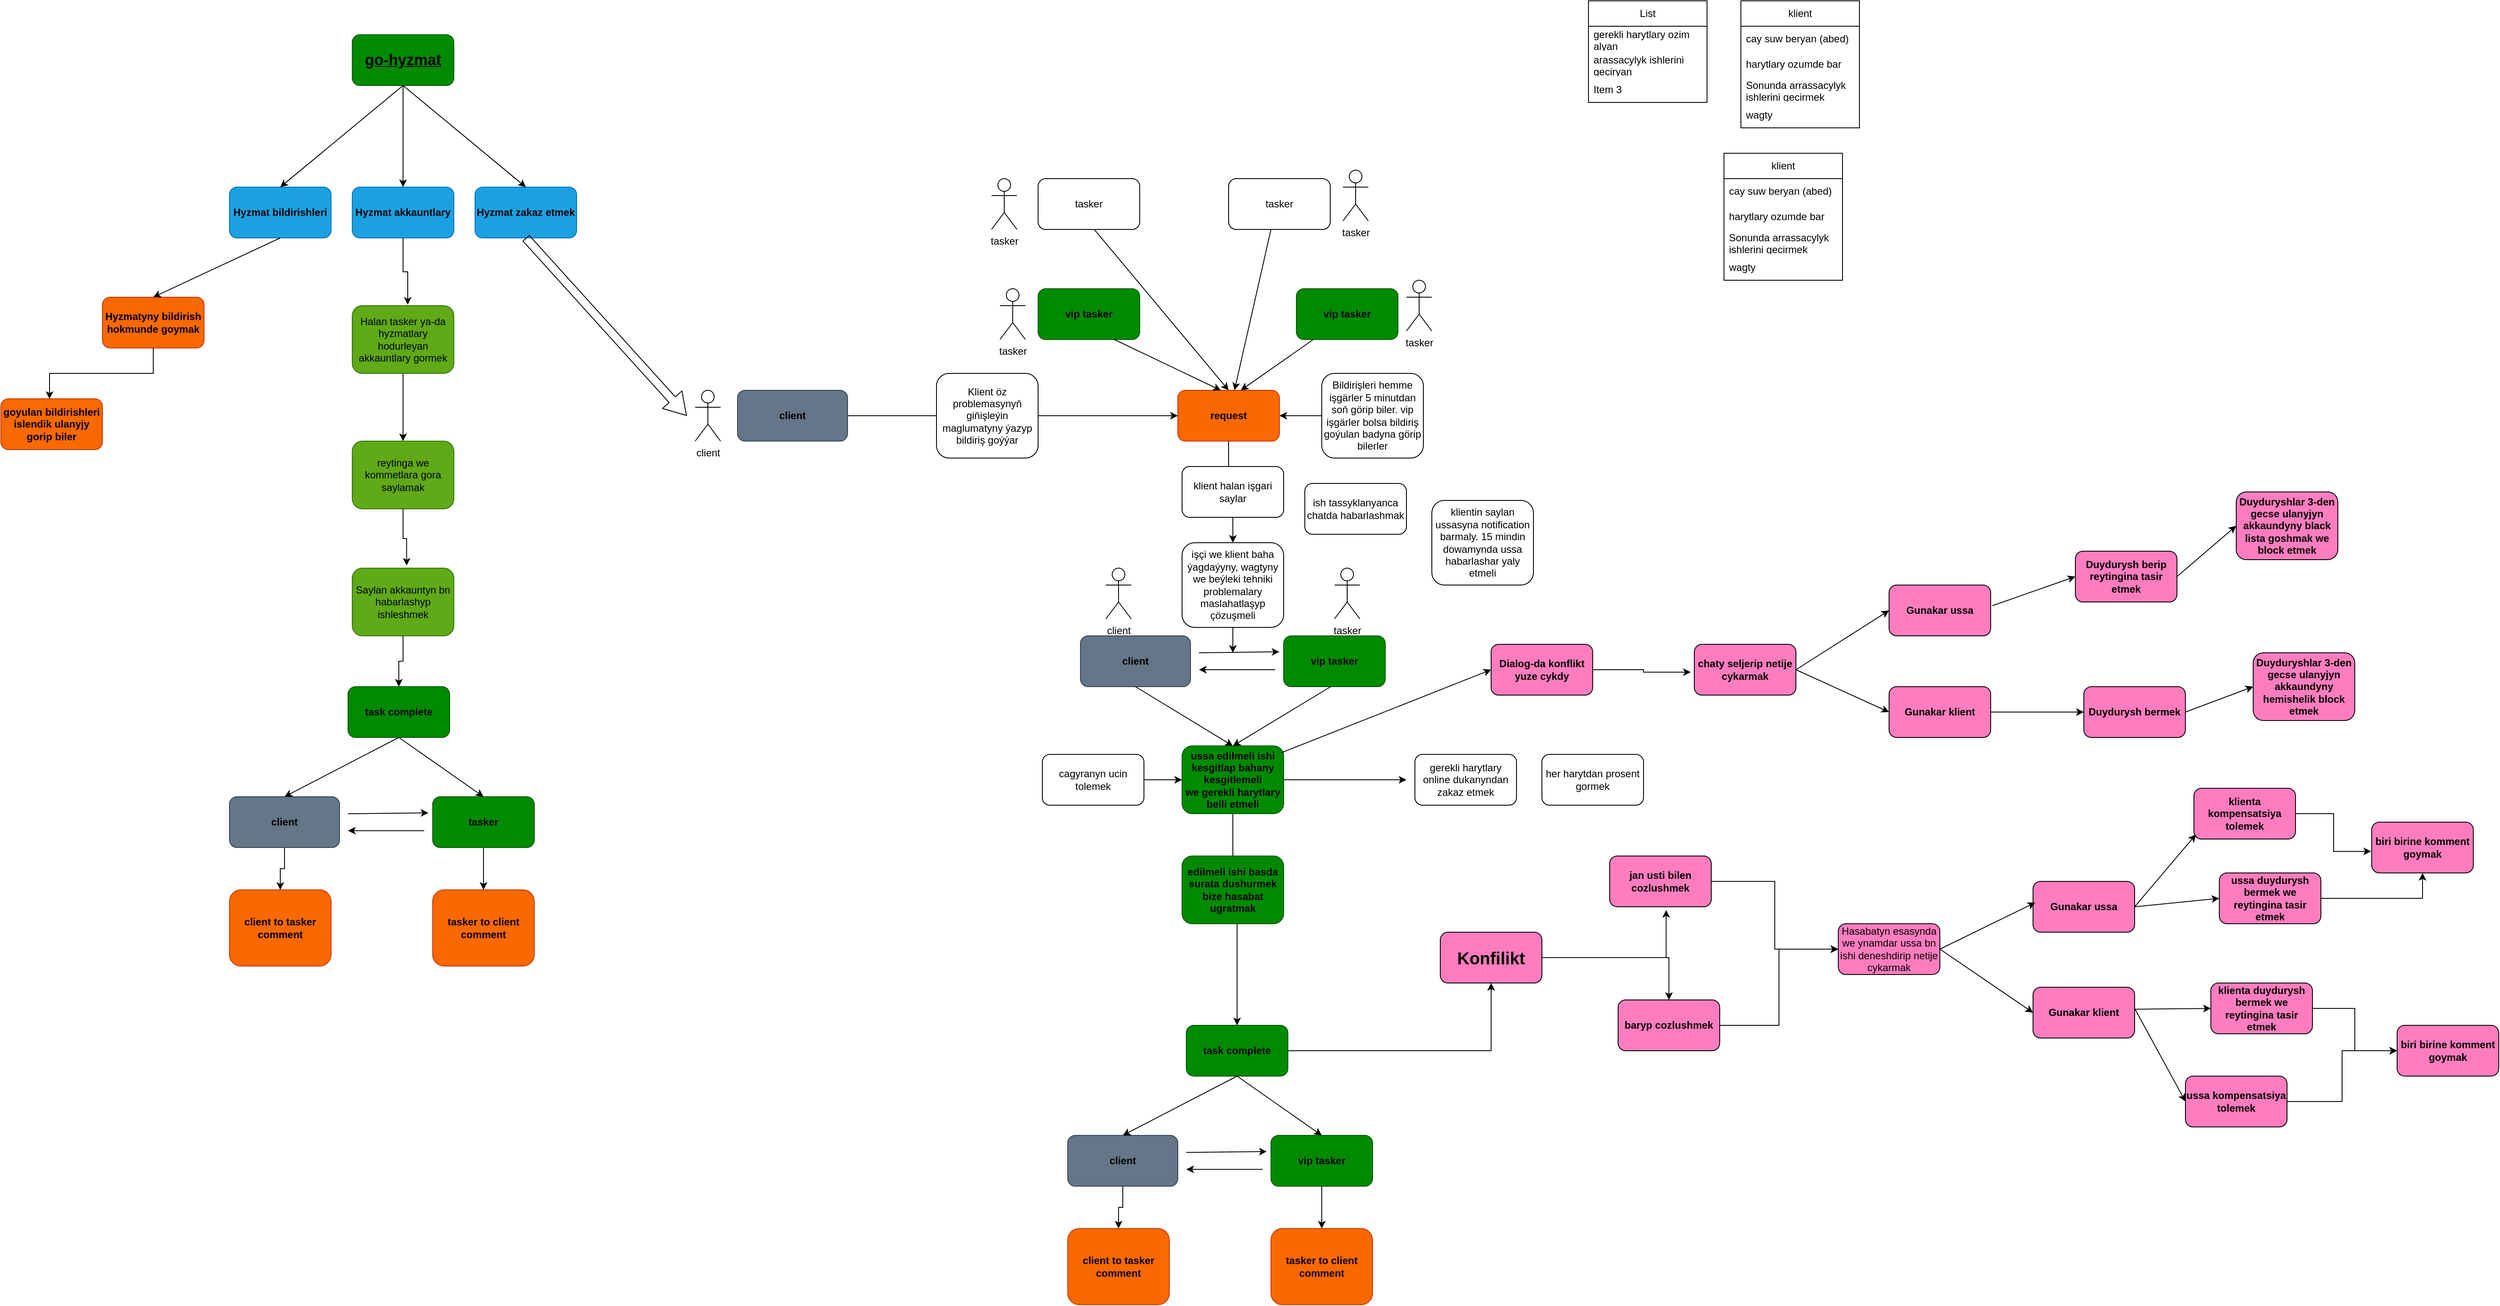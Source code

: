 <mxfile version="22.1.3" type="github">
  <diagram name="Page-1" id="2YBvvXClWsGukQMizWep">
    <mxGraphModel dx="4568" dy="2616" grid="1" gridSize="10" guides="1" tooltips="1" connect="1" arrows="1" fold="1" page="1" pageScale="1" pageWidth="850" pageHeight="1100" math="0" shadow="0">
      <root>
        <mxCell id="0" />
        <mxCell id="1" parent="0" />
        <mxCell id="JjVucMFV8raFjN2I7-2m-4" style="edgeStyle=orthogonalEdgeStyle;rounded=0;orthogonalLoop=1;jettySize=auto;html=1;entryX=0;entryY=0.5;entryDx=0;entryDy=0;" parent="1" source="JjVucMFV8raFjN2I7-2m-3" target="JjVucMFV8raFjN2I7-2m-5" edge="1">
          <mxGeometry relative="1" as="geometry">
            <mxPoint x="460" y="210" as="targetPoint" />
          </mxGeometry>
        </mxCell>
        <mxCell id="JjVucMFV8raFjN2I7-2m-3" value="&lt;font color=&quot;#000000&quot;&gt;&lt;b&gt;client&lt;/b&gt;&lt;/font&gt;" style="rounded=1;whiteSpace=wrap;html=1;fillColor=#647687;strokeColor=#314354;fontColor=#ffffff;" parent="1" vertex="1">
          <mxGeometry x="-50" y="180" width="130" height="60" as="geometry" />
        </mxCell>
        <mxCell id="JjVucMFV8raFjN2I7-2m-5" value="&lt;b&gt;request&lt;/b&gt;" style="rounded=1;whiteSpace=wrap;html=1;fillColor=#fa6800;fontColor=#000000;strokeColor=#C73500;" parent="1" vertex="1">
          <mxGeometry x="470" y="180" width="120" height="60" as="geometry" />
        </mxCell>
        <mxCell id="JjVucMFV8raFjN2I7-2m-6" value="&lt;b&gt;&lt;font color=&quot;#000000&quot;&gt;vip tasker&lt;/font&gt;&lt;/b&gt;" style="rounded=1;whiteSpace=wrap;html=1;fillColor=#008a00;fontColor=#ffffff;strokeColor=#005700;" parent="1" vertex="1">
          <mxGeometry x="305" y="60" width="120" height="60" as="geometry" />
        </mxCell>
        <mxCell id="JjVucMFV8raFjN2I7-2m-8" value="" style="endArrow=classic;html=1;rounded=0;exitX=0.75;exitY=1;exitDx=0;exitDy=0;entryX=0.423;entryY=0;entryDx=0;entryDy=0;entryPerimeter=0;" parent="1" source="JjVucMFV8raFjN2I7-2m-6" target="JjVucMFV8raFjN2I7-2m-5" edge="1">
          <mxGeometry width="50" height="50" relative="1" as="geometry">
            <mxPoint x="500" y="200" as="sourcePoint" />
            <mxPoint x="550" y="150" as="targetPoint" />
          </mxGeometry>
        </mxCell>
        <mxCell id="JjVucMFV8raFjN2I7-2m-9" value="tasker" style="rounded=1;whiteSpace=wrap;html=1;" parent="1" vertex="1">
          <mxGeometry x="305" y="-70" width="120" height="60" as="geometry" />
        </mxCell>
        <mxCell id="JjVucMFV8raFjN2I7-2m-10" value="&lt;font color=&quot;#000000&quot;&gt;&lt;b&gt;vip tasker&lt;/b&gt;&lt;/font&gt;" style="rounded=1;whiteSpace=wrap;html=1;fillColor=#008a00;fontColor=#ffffff;strokeColor=#005700;" parent="1" vertex="1">
          <mxGeometry x="610" y="60" width="120" height="60" as="geometry" />
        </mxCell>
        <mxCell id="JjVucMFV8raFjN2I7-2m-12" value="" style="endArrow=classic;html=1;rounded=0;exitX=0.75;exitY=1;exitDx=0;exitDy=0;entryX=0.62;entryY=0;entryDx=0;entryDy=0;entryPerimeter=0;" parent="1" target="JjVucMFV8raFjN2I7-2m-5" edge="1">
          <mxGeometry width="50" height="50" relative="1" as="geometry">
            <mxPoint x="630" y="120" as="sourcePoint" />
            <mxPoint x="757" y="177" as="targetPoint" />
          </mxGeometry>
        </mxCell>
        <mxCell id="JjVucMFV8raFjN2I7-2m-13" value="" style="endArrow=classic;html=1;rounded=0;exitX=0.556;exitY=1.008;exitDx=0;exitDy=0;entryX=0.5;entryY=0;entryDx=0;entryDy=0;exitPerimeter=0;" parent="1" source="JjVucMFV8raFjN2I7-2m-9" target="JjVucMFV8raFjN2I7-2m-5" edge="1">
          <mxGeometry width="50" height="50" relative="1" as="geometry">
            <mxPoint x="343" y="3" as="sourcePoint" />
            <mxPoint x="470" y="60" as="targetPoint" />
          </mxGeometry>
        </mxCell>
        <mxCell id="JjVucMFV8raFjN2I7-2m-14" value="tasker" style="rounded=1;whiteSpace=wrap;html=1;" parent="1" vertex="1">
          <mxGeometry x="530" y="-70" width="120" height="60" as="geometry" />
        </mxCell>
        <mxCell id="JjVucMFV8raFjN2I7-2m-15" value="" style="endArrow=classic;html=1;rounded=0;entryX=0.558;entryY=-0.002;entryDx=0;entryDy=0;entryPerimeter=0;" parent="1" target="JjVucMFV8raFjN2I7-2m-5" edge="1">
          <mxGeometry width="50" height="50" relative="1" as="geometry">
            <mxPoint x="580" y="-10" as="sourcePoint" />
            <mxPoint x="609" y="170" as="targetPoint" />
          </mxGeometry>
        </mxCell>
        <mxCell id="JjVucMFV8raFjN2I7-2m-16" value="&lt;font color=&quot;#000000&quot;&gt;&lt;b&gt;vip tasker&lt;/b&gt;&lt;/font&gt;" style="rounded=1;whiteSpace=wrap;html=1;fillColor=#008a00;fontColor=#ffffff;strokeColor=#005700;" parent="1" vertex="1">
          <mxGeometry x="595" y="470" width="120" height="60" as="geometry" />
        </mxCell>
        <mxCell id="JjVucMFV8raFjN2I7-2m-17" value="&lt;font color=&quot;#000000&quot;&gt;&lt;b&gt;client&lt;/b&gt;&lt;/font&gt;" style="rounded=1;whiteSpace=wrap;html=1;fillColor=#647687;strokeColor=#314354;fontColor=#ffffff;" parent="1" vertex="1">
          <mxGeometry x="355" y="470" width="130" height="60" as="geometry" />
        </mxCell>
        <mxCell id="JjVucMFV8raFjN2I7-2m-21" value="" style="endArrow=classic;html=1;rounded=0;entryX=-0.042;entryY=0.314;entryDx=0;entryDy=0;entryPerimeter=0;" parent="1" target="JjVucMFV8raFjN2I7-2m-16" edge="1">
          <mxGeometry width="50" height="50" relative="1" as="geometry">
            <mxPoint x="495" y="490" as="sourcePoint" />
            <mxPoint x="545" y="440" as="targetPoint" />
          </mxGeometry>
        </mxCell>
        <mxCell id="JjVucMFV8raFjN2I7-2m-23" value="" style="endArrow=classic;html=1;rounded=0;" parent="1" edge="1">
          <mxGeometry width="50" height="50" relative="1" as="geometry">
            <mxPoint x="585" y="510" as="sourcePoint" />
            <mxPoint x="495" y="510" as="targetPoint" />
          </mxGeometry>
        </mxCell>
        <mxCell id="JjVucMFV8raFjN2I7-2m-118" style="edgeStyle=orthogonalEdgeStyle;rounded=0;orthogonalLoop=1;jettySize=auto;html=1;entryX=0.5;entryY=1;entryDx=0;entryDy=0;" parent="1" source="JjVucMFV8raFjN2I7-2m-26" target="JjVucMFV8raFjN2I7-2m-114" edge="1">
          <mxGeometry relative="1" as="geometry" />
        </mxCell>
        <mxCell id="JjVucMFV8raFjN2I7-2m-26" value="&lt;b&gt;&lt;font color=&quot;#000000&quot;&gt;task complete&lt;/font&gt;&lt;/b&gt;" style="rounded=1;whiteSpace=wrap;html=1;fillColor=#008a00;fontColor=#ffffff;strokeColor=#005700;" parent="1" vertex="1">
          <mxGeometry x="480" y="930" width="120" height="60" as="geometry" />
        </mxCell>
        <mxCell id="JjVucMFV8raFjN2I7-2m-28" value="" style="endArrow=classic;html=1;rounded=0;exitX=0.5;exitY=1;exitDx=0;exitDy=0;entryX=0.5;entryY=0;entryDx=0;entryDy=0;" parent="1" source="JjVucMFV8raFjN2I7-2m-17" target="JjVucMFV8raFjN2I7-2m-53" edge="1">
          <mxGeometry width="50" height="50" relative="1" as="geometry">
            <mxPoint x="445" y="600" as="sourcePoint" />
            <mxPoint x="495" y="550" as="targetPoint" />
          </mxGeometry>
        </mxCell>
        <mxCell id="JjVucMFV8raFjN2I7-2m-29" value="" style="endArrow=classic;html=1;rounded=0;exitX=0.535;exitY=1.055;exitDx=0;exitDy=0;exitPerimeter=0;entryX=0.5;entryY=0;entryDx=0;entryDy=0;" parent="1" target="JjVucMFV8raFjN2I7-2m-53" edge="1">
          <mxGeometry width="50" height="50" relative="1" as="geometry">
            <mxPoint x="650.5" y="530" as="sourcePoint" />
            <mxPoint x="545" y="600" as="targetPoint" />
          </mxGeometry>
        </mxCell>
        <mxCell id="JjVucMFV8raFjN2I7-2m-37" style="edgeStyle=orthogonalEdgeStyle;rounded=0;orthogonalLoop=1;jettySize=auto;html=1;" parent="1" source="JjVucMFV8raFjN2I7-2m-31" target="JjVucMFV8raFjN2I7-2m-36" edge="1">
          <mxGeometry relative="1" as="geometry" />
        </mxCell>
        <mxCell id="JjVucMFV8raFjN2I7-2m-31" value="&lt;font color=&quot;#000000&quot;&gt;&lt;b&gt;vip tasker&lt;/b&gt;&lt;/font&gt;" style="rounded=1;whiteSpace=wrap;html=1;fillColor=#008a00;fontColor=#ffffff;strokeColor=#005700;" parent="1" vertex="1">
          <mxGeometry x="580" y="1060" width="120" height="60" as="geometry" />
        </mxCell>
        <mxCell id="JjVucMFV8raFjN2I7-2m-42" style="edgeStyle=orthogonalEdgeStyle;rounded=0;orthogonalLoop=1;jettySize=auto;html=1;entryX=0.5;entryY=0;entryDx=0;entryDy=0;" parent="1" source="JjVucMFV8raFjN2I7-2m-32" target="JjVucMFV8raFjN2I7-2m-35" edge="1">
          <mxGeometry relative="1" as="geometry" />
        </mxCell>
        <mxCell id="JjVucMFV8raFjN2I7-2m-32" value="&lt;font color=&quot;#000000&quot;&gt;&lt;b&gt;client&lt;/b&gt;&lt;/font&gt;" style="rounded=1;whiteSpace=wrap;html=1;fillColor=#647687;strokeColor=#314354;fontColor=#ffffff;" parent="1" vertex="1">
          <mxGeometry x="340" y="1060" width="130" height="60" as="geometry" />
        </mxCell>
        <mxCell id="JjVucMFV8raFjN2I7-2m-33" value="" style="endArrow=classic;html=1;rounded=0;entryX=-0.042;entryY=0.314;entryDx=0;entryDy=0;entryPerimeter=0;" parent="1" edge="1">
          <mxGeometry width="50" height="50" relative="1" as="geometry">
            <mxPoint x="480" y="1080.08" as="sourcePoint" />
            <mxPoint x="575" y="1079.08" as="targetPoint" />
          </mxGeometry>
        </mxCell>
        <mxCell id="JjVucMFV8raFjN2I7-2m-34" value="" style="endArrow=classic;html=1;rounded=0;" parent="1" edge="1">
          <mxGeometry width="50" height="50" relative="1" as="geometry">
            <mxPoint x="570" y="1100.08" as="sourcePoint" />
            <mxPoint x="480" y="1100.08" as="targetPoint" />
          </mxGeometry>
        </mxCell>
        <mxCell id="JjVucMFV8raFjN2I7-2m-35" value="&lt;b&gt;client to tasker comment&lt;/b&gt;" style="rounded=1;whiteSpace=wrap;html=1;fillColor=#fa6800;fontColor=#000000;strokeColor=#C73500;" parent="1" vertex="1">
          <mxGeometry x="340" y="1170" width="120" height="90" as="geometry" />
        </mxCell>
        <mxCell id="JjVucMFV8raFjN2I7-2m-36" value="&lt;b&gt;tasker to client comment&lt;/b&gt;" style="rounded=1;whiteSpace=wrap;html=1;fillColor=#fa6800;fontColor=#000000;strokeColor=#C73500;" parent="1" vertex="1">
          <mxGeometry x="580" y="1170" width="120" height="90" as="geometry" />
        </mxCell>
        <mxCell id="JjVucMFV8raFjN2I7-2m-43" value="" style="endArrow=classic;html=1;rounded=0;exitX=0.5;exitY=1;exitDx=0;exitDy=0;entryX=0.5;entryY=0;entryDx=0;entryDy=0;" parent="1" source="JjVucMFV8raFjN2I7-2m-26" target="JjVucMFV8raFjN2I7-2m-31" edge="1">
          <mxGeometry width="50" height="50" relative="1" as="geometry">
            <mxPoint x="590" y="970" as="sourcePoint" />
            <mxPoint x="640" y="920" as="targetPoint" />
          </mxGeometry>
        </mxCell>
        <mxCell id="JjVucMFV8raFjN2I7-2m-44" value="" style="endArrow=classic;html=1;rounded=0;exitX=0.5;exitY=1;exitDx=0;exitDy=0;entryX=0.5;entryY=0;entryDx=0;entryDy=0;" parent="1" target="JjVucMFV8raFjN2I7-2m-32" edge="1">
          <mxGeometry width="50" height="50" relative="1" as="geometry">
            <mxPoint x="540" y="990" as="sourcePoint" />
            <mxPoint x="640" y="1060" as="targetPoint" />
          </mxGeometry>
        </mxCell>
        <mxCell id="JjVucMFV8raFjN2I7-2m-46" value="Klient öz problemasynyň giňişleýin maglumatyny ýazyp bildiriş goýýar" style="rounded=1;whiteSpace=wrap;html=1;" parent="1" vertex="1">
          <mxGeometry x="185" y="160" width="120" height="100" as="geometry" />
        </mxCell>
        <mxCell id="JjVucMFV8raFjN2I7-2m-48" style="edgeStyle=orthogonalEdgeStyle;rounded=0;orthogonalLoop=1;jettySize=auto;html=1;" parent="1" source="JjVucMFV8raFjN2I7-2m-47" target="JjVucMFV8raFjN2I7-2m-5" edge="1">
          <mxGeometry relative="1" as="geometry" />
        </mxCell>
        <mxCell id="JjVucMFV8raFjN2I7-2m-47" value="Bildirişleri hemme işgärler 5 minutdan soň görip biler. vip işgärler bolsa bildiriş goýulan badyna görip bilerler" style="rounded=1;whiteSpace=wrap;html=1;" parent="1" vertex="1">
          <mxGeometry x="640" y="160" width="120" height="100" as="geometry" />
        </mxCell>
        <mxCell id="JjVucMFV8raFjN2I7-2m-50" value="" style="edgeStyle=orthogonalEdgeStyle;rounded=0;orthogonalLoop=1;jettySize=auto;html=1;" parent="1" source="JjVucMFV8raFjN2I7-2m-5" target="JjVucMFV8raFjN2I7-2m-49" edge="1">
          <mxGeometry relative="1" as="geometry">
            <mxPoint x="530" y="380" as="targetPoint" />
            <mxPoint x="530" y="240" as="sourcePoint" />
          </mxGeometry>
        </mxCell>
        <mxCell id="JjVucMFV8raFjN2I7-2m-51" style="edgeStyle=orthogonalEdgeStyle;rounded=0;orthogonalLoop=1;jettySize=auto;html=1;" parent="1" source="JjVucMFV8raFjN2I7-2m-49" edge="1">
          <mxGeometry relative="1" as="geometry">
            <mxPoint x="535" y="490" as="targetPoint" />
          </mxGeometry>
        </mxCell>
        <mxCell id="JjVucMFV8raFjN2I7-2m-49" value="işçi we klient baha ýagdaýyny, wagtyny we beýleki tehniki problemalary maslahatlaşyp çözuşmeli" style="rounded=1;whiteSpace=wrap;html=1;" parent="1" vertex="1">
          <mxGeometry x="475" y="360" width="120" height="100" as="geometry" />
        </mxCell>
        <mxCell id="JjVucMFV8raFjN2I7-2m-52" value="klient halan işgari saylar" style="rounded=1;whiteSpace=wrap;html=1;" parent="1" vertex="1">
          <mxGeometry x="475" y="270" width="120" height="60" as="geometry" />
        </mxCell>
        <mxCell id="JjVucMFV8raFjN2I7-2m-54" style="edgeStyle=orthogonalEdgeStyle;rounded=0;orthogonalLoop=1;jettySize=auto;html=1;" parent="1" source="JjVucMFV8raFjN2I7-2m-53" edge="1">
          <mxGeometry relative="1" as="geometry">
            <mxPoint x="740" y="640" as="targetPoint" />
          </mxGeometry>
        </mxCell>
        <mxCell id="JjVucMFV8raFjN2I7-2m-60" style="edgeStyle=orthogonalEdgeStyle;rounded=0;orthogonalLoop=1;jettySize=auto;html=1;entryX=0.5;entryY=0;entryDx=0;entryDy=0;" parent="1" source="JjVucMFV8raFjN2I7-2m-53" target="JjVucMFV8raFjN2I7-2m-26" edge="1">
          <mxGeometry relative="1" as="geometry" />
        </mxCell>
        <mxCell id="JjVucMFV8raFjN2I7-2m-53" value="&lt;b&gt;&lt;font color=&quot;#000000&quot;&gt;ussa edilmeli ishi kesgitlap bahany kesgitlemeli&lt;br&gt;we gerekli harytlary belli etmeli&lt;br&gt;&lt;/font&gt;&lt;/b&gt;" style="rounded=1;whiteSpace=wrap;html=1;fillColor=#008a00;fontColor=#ffffff;strokeColor=#005700;" parent="1" vertex="1">
          <mxGeometry x="475" y="600" width="120" height="80" as="geometry" />
        </mxCell>
        <mxCell id="JjVucMFV8raFjN2I7-2m-55" value="gerekli harytlary online dukanyndan zakaz etmek" style="rounded=1;whiteSpace=wrap;html=1;" parent="1" vertex="1">
          <mxGeometry x="750" y="610" width="120" height="60" as="geometry" />
        </mxCell>
        <mxCell id="JjVucMFV8raFjN2I7-2m-56" value="her harytdan prosent gormek" style="rounded=1;whiteSpace=wrap;html=1;" parent="1" vertex="1">
          <mxGeometry x="900" y="610" width="120" height="60" as="geometry" />
        </mxCell>
        <mxCell id="JjVucMFV8raFjN2I7-2m-58" style="edgeStyle=orthogonalEdgeStyle;rounded=0;orthogonalLoop=1;jettySize=auto;html=1;exitX=0.5;exitY=1;exitDx=0;exitDy=0;" parent="1" source="JjVucMFV8raFjN2I7-2m-57" edge="1">
          <mxGeometry relative="1" as="geometry">
            <mxPoint x="830.286" y="410" as="targetPoint" />
          </mxGeometry>
        </mxCell>
        <mxCell id="JjVucMFV8raFjN2I7-2m-57" value="klientin saylan ussasyna notification barmaly. 15 mindin dowamynda ussa habarlashar yaly etmeli" style="rounded=1;whiteSpace=wrap;html=1;" parent="1" vertex="1">
          <mxGeometry x="770" y="310" width="120" height="100" as="geometry" />
        </mxCell>
        <mxCell id="JjVucMFV8raFjN2I7-2m-59" value="ish tassyklanyanca chatda habarlashmak" style="rounded=1;whiteSpace=wrap;html=1;" parent="1" vertex="1">
          <mxGeometry x="620" y="290" width="120" height="60" as="geometry" />
        </mxCell>
        <mxCell id="JjVucMFV8raFjN2I7-2m-62" value="tasker" style="shape=umlActor;verticalLabelPosition=bottom;verticalAlign=top;html=1;outlineConnect=0;" parent="1" vertex="1">
          <mxGeometry x="250" y="-70" width="30" height="60" as="geometry" />
        </mxCell>
        <mxCell id="JjVucMFV8raFjN2I7-2m-65" value="tasker" style="shape=umlActor;verticalLabelPosition=bottom;verticalAlign=top;html=1;outlineConnect=0;" parent="1" vertex="1">
          <mxGeometry x="665" y="-80" width="30" height="60" as="geometry" />
        </mxCell>
        <mxCell id="JjVucMFV8raFjN2I7-2m-66" value="tasker" style="shape=umlActor;verticalLabelPosition=bottom;verticalAlign=top;html=1;outlineConnect=0;" parent="1" vertex="1">
          <mxGeometry x="740" y="50" width="30" height="60" as="geometry" />
        </mxCell>
        <mxCell id="JjVucMFV8raFjN2I7-2m-67" value="tasker" style="shape=umlActor;verticalLabelPosition=bottom;verticalAlign=top;html=1;outlineConnect=0;" parent="1" vertex="1">
          <mxGeometry x="260" y="60" width="30" height="60" as="geometry" />
        </mxCell>
        <mxCell id="JjVucMFV8raFjN2I7-2m-68" value="client" style="shape=umlActor;verticalLabelPosition=bottom;verticalAlign=top;html=1;outlineConnect=0;" parent="1" vertex="1">
          <mxGeometry x="-100" y="180" width="30" height="60" as="geometry" />
        </mxCell>
        <mxCell id="JjVucMFV8raFjN2I7-2m-69" value="client" style="shape=umlActor;verticalLabelPosition=bottom;verticalAlign=top;html=1;outlineConnect=0;" parent="1" vertex="1">
          <mxGeometry x="385" y="390" width="30" height="60" as="geometry" />
        </mxCell>
        <mxCell id="JjVucMFV8raFjN2I7-2m-70" value="tasker" style="shape=umlActor;verticalLabelPosition=bottom;verticalAlign=top;html=1;outlineConnect=0;" parent="1" vertex="1">
          <mxGeometry x="655" y="390" width="30" height="60" as="geometry" />
        </mxCell>
        <mxCell id="JjVucMFV8raFjN2I7-2m-73" value="List" style="swimlane;fontStyle=0;childLayout=stackLayout;horizontal=1;startSize=30;horizontalStack=0;resizeParent=1;resizeParentMax=0;resizeLast=0;collapsible=1;marginBottom=0;whiteSpace=wrap;html=1;" parent="1" vertex="1">
          <mxGeometry x="955" y="-280" width="140" height="120" as="geometry">
            <mxRectangle x="-40" y="340" width="60" height="30" as="alternateBounds" />
          </mxGeometry>
        </mxCell>
        <mxCell id="JjVucMFV8raFjN2I7-2m-74" value="gerekli harytlary ozim alyan" style="text;strokeColor=none;fillColor=none;align=left;verticalAlign=middle;spacingLeft=4;spacingRight=4;overflow=hidden;points=[[0,0.5],[1,0.5]];portConstraint=eastwest;rotatable=0;whiteSpace=wrap;html=1;" parent="JjVucMFV8raFjN2I7-2m-73" vertex="1">
          <mxGeometry y="30" width="140" height="30" as="geometry" />
        </mxCell>
        <mxCell id="JjVucMFV8raFjN2I7-2m-75" value="arassacylyk ishlerini geciryan" style="text;strokeColor=none;fillColor=none;align=left;verticalAlign=middle;spacingLeft=4;spacingRight=4;overflow=hidden;points=[[0,0.5],[1,0.5]];portConstraint=eastwest;rotatable=0;whiteSpace=wrap;html=1;" parent="JjVucMFV8raFjN2I7-2m-73" vertex="1">
          <mxGeometry y="60" width="140" height="30" as="geometry" />
        </mxCell>
        <mxCell id="JjVucMFV8raFjN2I7-2m-76" value="Item 3" style="text;strokeColor=none;fillColor=none;align=left;verticalAlign=middle;spacingLeft=4;spacingRight=4;overflow=hidden;points=[[0,0.5],[1,0.5]];portConstraint=eastwest;rotatable=0;whiteSpace=wrap;html=1;" parent="JjVucMFV8raFjN2I7-2m-73" vertex="1">
          <mxGeometry y="90" width="140" height="30" as="geometry" />
        </mxCell>
        <mxCell id="JjVucMFV8raFjN2I7-2m-82" value="&lt;b&gt;&lt;font color=&quot;#000000&quot;&gt;Hyzmat bildirishleri&lt;/font&gt;&lt;/b&gt;" style="rounded=1;whiteSpace=wrap;html=1;fillColor=#1ba1e2;strokeColor=#006EAF;fontColor=#ffffff;" parent="1" vertex="1">
          <mxGeometry x="-650" y="-60" width="120" height="60" as="geometry" />
        </mxCell>
        <mxCell id="JjVucMFV8raFjN2I7-2m-83" value="&lt;b&gt;&lt;font color=&quot;#000000&quot;&gt;Hyzmat akkauntlary&lt;/font&gt;&lt;/b&gt;" style="rounded=1;whiteSpace=wrap;html=1;fillColor=#1ba1e2;strokeColor=#006EAF;fontColor=#ffffff;" parent="1" vertex="1">
          <mxGeometry x="-505" y="-60" width="120" height="60" as="geometry" />
        </mxCell>
        <mxCell id="JjVucMFV8raFjN2I7-2m-84" value="&lt;b&gt;&lt;font color=&quot;#000000&quot;&gt;Hyzmat zakaz etmek&lt;/font&gt;&lt;/b&gt;" style="rounded=1;whiteSpace=wrap;html=1;fillColor=#1ba1e2;strokeColor=#006EAF;fontColor=#ffffff;" parent="1" vertex="1">
          <mxGeometry x="-360" y="-60" width="120" height="60" as="geometry" />
        </mxCell>
        <mxCell id="JjVucMFV8raFjN2I7-2m-85" value="&lt;font size=&quot;1&quot; color=&quot;#000000&quot;&gt;&lt;b style=&quot;font-size: 18px;&quot;&gt;&lt;u&gt;go-hyzmat&lt;/u&gt;&lt;/b&gt;&lt;/font&gt;" style="rounded=1;whiteSpace=wrap;html=1;fillColor=#008a00;strokeColor=#005700;fontColor=#ffffff;" parent="1" vertex="1">
          <mxGeometry x="-505" y="-240" width="120" height="60" as="geometry" />
        </mxCell>
        <mxCell id="JjVucMFV8raFjN2I7-2m-86" value="" style="edgeStyle=none;orthogonalLoop=1;jettySize=auto;html=1;rounded=0;exitX=0.5;exitY=1;exitDx=0;exitDy=0;entryX=0.5;entryY=0;entryDx=0;entryDy=0;" parent="1" source="JjVucMFV8raFjN2I7-2m-85" target="JjVucMFV8raFjN2I7-2m-82" edge="1">
          <mxGeometry width="100" relative="1" as="geometry">
            <mxPoint x="-590" y="-160" as="sourcePoint" />
            <mxPoint x="-490" y="-160" as="targetPoint" />
            <Array as="points" />
          </mxGeometry>
        </mxCell>
        <mxCell id="JjVucMFV8raFjN2I7-2m-87" value="" style="edgeStyle=none;orthogonalLoop=1;jettySize=auto;html=1;rounded=0;exitX=0.5;exitY=1;exitDx=0;exitDy=0;entryX=0.5;entryY=0;entryDx=0;entryDy=0;" parent="1" source="JjVucMFV8raFjN2I7-2m-85" target="JjVucMFV8raFjN2I7-2m-83" edge="1">
          <mxGeometry width="100" relative="1" as="geometry">
            <mxPoint x="-435" y="-170" as="sourcePoint" />
            <mxPoint x="-580" y="-50" as="targetPoint" />
            <Array as="points" />
          </mxGeometry>
        </mxCell>
        <mxCell id="JjVucMFV8raFjN2I7-2m-88" value="" style="edgeStyle=none;orthogonalLoop=1;jettySize=auto;html=1;rounded=0;entryX=0.5;entryY=0;entryDx=0;entryDy=0;exitX=0.5;exitY=1;exitDx=0;exitDy=0;" parent="1" source="JjVucMFV8raFjN2I7-2m-85" target="JjVucMFV8raFjN2I7-2m-84" edge="1">
          <mxGeometry width="100" relative="1" as="geometry">
            <mxPoint x="-440" y="-180" as="sourcePoint" />
            <mxPoint x="-435" y="-50" as="targetPoint" />
            <Array as="points" />
          </mxGeometry>
        </mxCell>
        <mxCell id="JjVucMFV8raFjN2I7-2m-91" value="" style="edgeStyle=none;orthogonalLoop=1;jettySize=auto;html=1;shape=flexArrow;rounded=1;startSize=8;endSize=8;exitX=0.5;exitY=1;exitDx=0;exitDy=0;" parent="1" source="JjVucMFV8raFjN2I7-2m-84" edge="1">
          <mxGeometry width="100" relative="1" as="geometry">
            <mxPoint x="-290" y="110" as="sourcePoint" />
            <mxPoint x="-110" y="210" as="targetPoint" />
            <Array as="points" />
          </mxGeometry>
        </mxCell>
        <mxCell id="JjVucMFV8raFjN2I7-2m-96" style="edgeStyle=orthogonalEdgeStyle;rounded=0;orthogonalLoop=1;jettySize=auto;html=1;entryX=0.5;entryY=0;entryDx=0;entryDy=0;" parent="1" source="JjVucMFV8raFjN2I7-2m-92" target="JjVucMFV8raFjN2I7-2m-95" edge="1">
          <mxGeometry relative="1" as="geometry" />
        </mxCell>
        <mxCell id="JjVucMFV8raFjN2I7-2m-92" value="&lt;font color=&quot;#000000&quot;&gt;Halan tasker ya-da hyzmatlary hodurleyan akkauntlary gormek&lt;/font&gt;" style="rounded=1;whiteSpace=wrap;html=1;fillColor=#60a917;fontColor=#ffffff;strokeColor=#2D7600;" parent="1" vertex="1">
          <mxGeometry x="-505" y="80" width="120" height="80" as="geometry" />
        </mxCell>
        <mxCell id="JjVucMFV8raFjN2I7-2m-93" style="edgeStyle=orthogonalEdgeStyle;rounded=0;orthogonalLoop=1;jettySize=auto;html=1;entryX=0.546;entryY=-0.014;entryDx=0;entryDy=0;entryPerimeter=0;" parent="1" source="JjVucMFV8raFjN2I7-2m-83" target="JjVucMFV8raFjN2I7-2m-92" edge="1">
          <mxGeometry relative="1" as="geometry" />
        </mxCell>
        <mxCell id="JjVucMFV8raFjN2I7-2m-109" style="edgeStyle=orthogonalEdgeStyle;rounded=0;orthogonalLoop=1;jettySize=auto;html=1;entryX=0.5;entryY=0;entryDx=0;entryDy=0;" parent="1" source="JjVucMFV8raFjN2I7-2m-94" target="JjVucMFV8raFjN2I7-2m-98" edge="1">
          <mxGeometry relative="1" as="geometry" />
        </mxCell>
        <mxCell id="JjVucMFV8raFjN2I7-2m-94" value="&lt;font color=&quot;#000000&quot;&gt;Saylan akkauntyn bn habarlashyp ishleshmek&lt;/font&gt;" style="rounded=1;whiteSpace=wrap;html=1;fillColor=#60a917;fontColor=#ffffff;strokeColor=#2D7600;" parent="1" vertex="1">
          <mxGeometry x="-505" y="390" width="120" height="80" as="geometry" />
        </mxCell>
        <mxCell id="JjVucMFV8raFjN2I7-2m-95" value="&lt;font color=&quot;#000000&quot;&gt;reytinga we kommetlara gora saylamak&lt;/font&gt;" style="rounded=1;whiteSpace=wrap;html=1;fillColor=#60a917;fontColor=#ffffff;strokeColor=#2D7600;" parent="1" vertex="1">
          <mxGeometry x="-505" y="240" width="120" height="80" as="geometry" />
        </mxCell>
        <mxCell id="JjVucMFV8raFjN2I7-2m-97" style="edgeStyle=orthogonalEdgeStyle;rounded=0;orthogonalLoop=1;jettySize=auto;html=1;entryX=0.535;entryY=-0.037;entryDx=0;entryDy=0;entryPerimeter=0;" parent="1" source="JjVucMFV8raFjN2I7-2m-95" target="JjVucMFV8raFjN2I7-2m-94" edge="1">
          <mxGeometry relative="1" as="geometry" />
        </mxCell>
        <mxCell id="JjVucMFV8raFjN2I7-2m-98" value="&lt;b&gt;&lt;font color=&quot;#000000&quot;&gt;task complete&lt;/font&gt;&lt;/b&gt;" style="rounded=1;whiteSpace=wrap;html=1;fillColor=#008a00;fontColor=#ffffff;strokeColor=#005700;" parent="1" vertex="1">
          <mxGeometry x="-510" y="530" width="120" height="60" as="geometry" />
        </mxCell>
        <mxCell id="JjVucMFV8raFjN2I7-2m-99" style="edgeStyle=orthogonalEdgeStyle;rounded=0;orthogonalLoop=1;jettySize=auto;html=1;" parent="1" source="JjVucMFV8raFjN2I7-2m-100" target="JjVucMFV8raFjN2I7-2m-106" edge="1">
          <mxGeometry relative="1" as="geometry" />
        </mxCell>
        <mxCell id="JjVucMFV8raFjN2I7-2m-100" value="&lt;font color=&quot;#000000&quot;&gt;&lt;b&gt;tasker&lt;/b&gt;&lt;/font&gt;" style="rounded=1;whiteSpace=wrap;html=1;fillColor=#008a00;fontColor=#ffffff;strokeColor=#005700;" parent="1" vertex="1">
          <mxGeometry x="-410" y="660" width="120" height="60" as="geometry" />
        </mxCell>
        <mxCell id="JjVucMFV8raFjN2I7-2m-101" style="edgeStyle=orthogonalEdgeStyle;rounded=0;orthogonalLoop=1;jettySize=auto;html=1;entryX=0.5;entryY=0;entryDx=0;entryDy=0;" parent="1" source="JjVucMFV8raFjN2I7-2m-102" target="JjVucMFV8raFjN2I7-2m-105" edge="1">
          <mxGeometry relative="1" as="geometry" />
        </mxCell>
        <mxCell id="JjVucMFV8raFjN2I7-2m-102" value="&lt;font color=&quot;#000000&quot;&gt;&lt;b&gt;client&lt;/b&gt;&lt;/font&gt;" style="rounded=1;whiteSpace=wrap;html=1;fillColor=#647687;strokeColor=#314354;fontColor=#ffffff;" parent="1" vertex="1">
          <mxGeometry x="-650" y="660" width="130" height="60" as="geometry" />
        </mxCell>
        <mxCell id="JjVucMFV8raFjN2I7-2m-103" value="" style="endArrow=classic;html=1;rounded=0;entryX=-0.042;entryY=0.314;entryDx=0;entryDy=0;entryPerimeter=0;" parent="1" edge="1">
          <mxGeometry width="50" height="50" relative="1" as="geometry">
            <mxPoint x="-510" y="680.08" as="sourcePoint" />
            <mxPoint x="-415" y="679.08" as="targetPoint" />
          </mxGeometry>
        </mxCell>
        <mxCell id="JjVucMFV8raFjN2I7-2m-104" value="" style="endArrow=classic;html=1;rounded=0;" parent="1" edge="1">
          <mxGeometry width="50" height="50" relative="1" as="geometry">
            <mxPoint x="-420" y="700.08" as="sourcePoint" />
            <mxPoint x="-510" y="700.08" as="targetPoint" />
          </mxGeometry>
        </mxCell>
        <mxCell id="JjVucMFV8raFjN2I7-2m-105" value="&lt;b&gt;client to tasker comment&lt;/b&gt;" style="rounded=1;whiteSpace=wrap;html=1;fillColor=#fa6800;fontColor=#000000;strokeColor=#C73500;" parent="1" vertex="1">
          <mxGeometry x="-650" y="770" width="120" height="90" as="geometry" />
        </mxCell>
        <mxCell id="JjVucMFV8raFjN2I7-2m-106" value="&lt;b&gt;tasker to client comment&lt;/b&gt;" style="rounded=1;whiteSpace=wrap;html=1;fillColor=#fa6800;fontColor=#000000;strokeColor=#C73500;" parent="1" vertex="1">
          <mxGeometry x="-410" y="770" width="120" height="90" as="geometry" />
        </mxCell>
        <mxCell id="JjVucMFV8raFjN2I7-2m-107" value="" style="endArrow=classic;html=1;rounded=0;exitX=0.5;exitY=1;exitDx=0;exitDy=0;entryX=0.5;entryY=0;entryDx=0;entryDy=0;" parent="1" source="JjVucMFV8raFjN2I7-2m-98" target="JjVucMFV8raFjN2I7-2m-100" edge="1">
          <mxGeometry width="50" height="50" relative="1" as="geometry">
            <mxPoint x="-400" y="570" as="sourcePoint" />
            <mxPoint x="-350" y="520" as="targetPoint" />
          </mxGeometry>
        </mxCell>
        <mxCell id="JjVucMFV8raFjN2I7-2m-108" value="" style="endArrow=classic;html=1;rounded=0;exitX=0.5;exitY=1;exitDx=0;exitDy=0;entryX=0.5;entryY=0;entryDx=0;entryDy=0;" parent="1" target="JjVucMFV8raFjN2I7-2m-102" edge="1">
          <mxGeometry width="50" height="50" relative="1" as="geometry">
            <mxPoint x="-450" y="590" as="sourcePoint" />
            <mxPoint x="-350" y="660" as="targetPoint" />
          </mxGeometry>
        </mxCell>
        <mxCell id="JjVucMFV8raFjN2I7-2m-110" value="&lt;b&gt;&lt;font color=&quot;#000000&quot;&gt;Hyzmatyny bildirish hokmunde goymak&lt;/font&gt;&lt;/b&gt;" style="rounded=1;whiteSpace=wrap;html=1;fillColor=#fa6800;strokeColor=#C73500;fontColor=#000000;" parent="1" vertex="1">
          <mxGeometry x="-800" y="70" width="120" height="60" as="geometry" />
        </mxCell>
        <mxCell id="JjVucMFV8raFjN2I7-2m-111" value="" style="edgeStyle=none;orthogonalLoop=1;jettySize=auto;html=1;rounded=0;exitX=0.5;exitY=1;exitDx=0;exitDy=0;entryX=0.5;entryY=0;entryDx=0;entryDy=0;" parent="1" source="JjVucMFV8raFjN2I7-2m-82" target="JjVucMFV8raFjN2I7-2m-110" edge="1">
          <mxGeometry width="100" relative="1" as="geometry">
            <mxPoint x="-770" as="sourcePoint" />
            <mxPoint x="-670" as="targetPoint" />
            <Array as="points" />
          </mxGeometry>
        </mxCell>
        <mxCell id="JjVucMFV8raFjN2I7-2m-112" value="&lt;b&gt;&lt;font color=&quot;#000000&quot;&gt;goyulan bildirishleri islendik ulanyjy gorip biler&lt;/font&gt;&lt;/b&gt;" style="rounded=1;whiteSpace=wrap;html=1;fillColor=#fa6800;strokeColor=#C73500;fontColor=#000000;" parent="1" vertex="1">
          <mxGeometry x="-920" y="190" width="120" height="60" as="geometry" />
        </mxCell>
        <mxCell id="JjVucMFV8raFjN2I7-2m-113" style="edgeStyle=orthogonalEdgeStyle;rounded=0;orthogonalLoop=1;jettySize=auto;html=1;entryX=0.479;entryY=0.003;entryDx=0;entryDy=0;entryPerimeter=0;" parent="1" source="JjVucMFV8raFjN2I7-2m-110" target="JjVucMFV8raFjN2I7-2m-112" edge="1">
          <mxGeometry relative="1" as="geometry" />
        </mxCell>
        <mxCell id="JjVucMFV8raFjN2I7-2m-122" style="edgeStyle=orthogonalEdgeStyle;rounded=0;orthogonalLoop=1;jettySize=auto;html=1;" parent="1" source="JjVucMFV8raFjN2I7-2m-114" target="JjVucMFV8raFjN2I7-2m-121" edge="1">
          <mxGeometry relative="1" as="geometry" />
        </mxCell>
        <mxCell id="JjVucMFV8raFjN2I7-2m-114" value="&lt;b&gt;&lt;font style=&quot;font-size: 20px;&quot;&gt;Konfilikt&lt;/font&gt;&lt;/b&gt;" style="rounded=1;whiteSpace=wrap;html=1;fillColor=#FF7DBE;" parent="1" vertex="1">
          <mxGeometry x="780" y="820" width="120" height="60" as="geometry" />
        </mxCell>
        <mxCell id="JjVucMFV8raFjN2I7-2m-131" style="edgeStyle=orthogonalEdgeStyle;rounded=0;orthogonalLoop=1;jettySize=auto;html=1;entryX=0;entryY=0.5;entryDx=0;entryDy=0;" parent="1" source="JjVucMFV8raFjN2I7-2m-119" target="JjVucMFV8raFjN2I7-2m-129" edge="1">
          <mxGeometry relative="1" as="geometry" />
        </mxCell>
        <mxCell id="JjVucMFV8raFjN2I7-2m-119" value="&lt;b&gt;&lt;font style=&quot;font-size: 12px;&quot;&gt;jan usti bilen cozlushmek&lt;/font&gt;&lt;/b&gt;" style="rounded=1;whiteSpace=wrap;html=1;fillColor=#FF7DBE;" parent="1" vertex="1">
          <mxGeometry x="980" y="730" width="120" height="60" as="geometry" />
        </mxCell>
        <mxCell id="JjVucMFV8raFjN2I7-2m-120" style="edgeStyle=orthogonalEdgeStyle;rounded=0;orthogonalLoop=1;jettySize=auto;html=1;entryX=0.556;entryY=1.064;entryDx=0;entryDy=0;entryPerimeter=0;" parent="1" source="JjVucMFV8raFjN2I7-2m-114" target="JjVucMFV8raFjN2I7-2m-119" edge="1">
          <mxGeometry relative="1" as="geometry" />
        </mxCell>
        <mxCell id="JjVucMFV8raFjN2I7-2m-132" style="edgeStyle=orthogonalEdgeStyle;rounded=0;orthogonalLoop=1;jettySize=auto;html=1;entryX=0;entryY=0.5;entryDx=0;entryDy=0;" parent="1" source="JjVucMFV8raFjN2I7-2m-121" target="JjVucMFV8raFjN2I7-2m-129" edge="1">
          <mxGeometry relative="1" as="geometry" />
        </mxCell>
        <mxCell id="JjVucMFV8raFjN2I7-2m-121" value="&lt;b&gt;&lt;font style=&quot;font-size: 12px;&quot;&gt;baryp cozlushmek&lt;/font&gt;&lt;/b&gt;" style="rounded=1;whiteSpace=wrap;html=1;fillColor=#FF7DBE;" parent="1" vertex="1">
          <mxGeometry x="990" y="900" width="120" height="60" as="geometry" />
        </mxCell>
        <mxCell id="JjVucMFV8raFjN2I7-2m-123" value="&lt;b&gt;&lt;font style=&quot;font-size: 12px;&quot;&gt;Gunakar ussa&lt;/font&gt;&lt;/b&gt;" style="rounded=1;whiteSpace=wrap;html=1;fillColor=#FF7DBE;" parent="1" vertex="1">
          <mxGeometry x="1480" y="760" width="120" height="60" as="geometry" />
        </mxCell>
        <mxCell id="JjVucMFV8raFjN2I7-2m-124" value="&lt;b&gt;&lt;font style=&quot;font-size: 12px;&quot;&gt;Gunakar klient&lt;/font&gt;&lt;/b&gt;" style="rounded=1;whiteSpace=wrap;html=1;fillColor=#FF7DBE;" parent="1" vertex="1">
          <mxGeometry x="1480" y="885" width="120" height="60" as="geometry" />
        </mxCell>
        <mxCell id="JjVucMFV8raFjN2I7-2m-125" value="&lt;b&gt;&lt;font style=&quot;font-size: 12px;&quot;&gt;klienta kompensatsiya tolemek&lt;/font&gt;&lt;/b&gt;" style="rounded=1;whiteSpace=wrap;html=1;fillColor=#FF7DBE;" parent="1" vertex="1">
          <mxGeometry x="1670" y="650" width="120" height="60" as="geometry" />
        </mxCell>
        <mxCell id="WTvlvGVMSnrdSzxqH13F-11" style="edgeStyle=orthogonalEdgeStyle;rounded=0;orthogonalLoop=1;jettySize=auto;html=1;" edge="1" parent="1" source="JjVucMFV8raFjN2I7-2m-126" target="WTvlvGVMSnrdSzxqH13F-9">
          <mxGeometry relative="1" as="geometry" />
        </mxCell>
        <mxCell id="JjVucMFV8raFjN2I7-2m-126" value="&lt;b&gt;&lt;font style=&quot;font-size: 12px;&quot;&gt;ussa kompensatsiya tolemek&lt;/font&gt;&lt;/b&gt;" style="rounded=1;whiteSpace=wrap;html=1;fillColor=#FF7DBE;" parent="1" vertex="1">
          <mxGeometry x="1660" y="990" width="120" height="60" as="geometry" />
        </mxCell>
        <mxCell id="JjVucMFV8raFjN2I7-2m-127" value="&lt;b&gt;&lt;font color=&quot;#000000&quot;&gt;edilmeli ishi basda surata dushurmek&lt;br&gt;bize hasabat ugratmak&lt;br&gt;&lt;/font&gt;&lt;/b&gt;" style="rounded=1;whiteSpace=wrap;html=1;fillColor=#008a00;fontColor=#ffffff;strokeColor=#005700;" parent="1" vertex="1">
          <mxGeometry x="475" y="730" width="120" height="80" as="geometry" />
        </mxCell>
        <mxCell id="JjVucMFV8raFjN2I7-2m-129" value="Hasabatyn esasynda we ynamdar ussa bn ishi deneshdirip netije cykarmak" style="rounded=1;whiteSpace=wrap;html=1;fillColor=#FF7DBE;" parent="1" vertex="1">
          <mxGeometry x="1250" y="810" width="120" height="60" as="geometry" />
        </mxCell>
        <mxCell id="WTvlvGVMSnrdSzxqH13F-8" style="edgeStyle=orthogonalEdgeStyle;rounded=0;orthogonalLoop=1;jettySize=auto;html=1;entryX=0.5;entryY=1;entryDx=0;entryDy=0;" edge="1" parent="1" source="JjVucMFV8raFjN2I7-2m-133" target="WTvlvGVMSnrdSzxqH13F-6">
          <mxGeometry relative="1" as="geometry" />
        </mxCell>
        <mxCell id="JjVucMFV8raFjN2I7-2m-133" value="&lt;b&gt;&lt;font style=&quot;font-size: 12px;&quot;&gt;ussa duydurysh bermek we reytingina tasir etmek&lt;/font&gt;&lt;/b&gt;" style="rounded=1;whiteSpace=wrap;html=1;fillColor=#FF7DBE;" parent="1" vertex="1">
          <mxGeometry x="1700" y="750" width="120" height="60" as="geometry" />
        </mxCell>
        <mxCell id="JjVucMFV8raFjN2I7-2m-134" value="" style="edgeStyle=none;orthogonalLoop=1;jettySize=auto;html=1;rounded=0;exitX=1;exitY=0.5;exitDx=0;exitDy=0;entryX=0.02;entryY=0.91;entryDx=0;entryDy=0;entryPerimeter=0;" parent="1" source="JjVucMFV8raFjN2I7-2m-123" target="JjVucMFV8raFjN2I7-2m-125" edge="1">
          <mxGeometry width="100" relative="1" as="geometry">
            <mxPoint x="1580" y="710" as="sourcePoint" />
            <mxPoint x="1680" y="710" as="targetPoint" />
            <Array as="points" />
          </mxGeometry>
        </mxCell>
        <mxCell id="JjVucMFV8raFjN2I7-2m-135" value="" style="edgeStyle=none;orthogonalLoop=1;jettySize=auto;html=1;rounded=0;exitX=1;exitY=0.5;exitDx=0;exitDy=0;entryX=0;entryY=0.5;entryDx=0;entryDy=0;" parent="1" source="JjVucMFV8raFjN2I7-2m-123" target="JjVucMFV8raFjN2I7-2m-133" edge="1">
          <mxGeometry width="100" relative="1" as="geometry">
            <mxPoint x="1610" y="800" as="sourcePoint" />
            <mxPoint x="1682" y="715" as="targetPoint" />
            <Array as="points" />
          </mxGeometry>
        </mxCell>
        <mxCell id="WTvlvGVMSnrdSzxqH13F-10" style="edgeStyle=orthogonalEdgeStyle;rounded=0;orthogonalLoop=1;jettySize=auto;html=1;entryX=0;entryY=0.5;entryDx=0;entryDy=0;" edge="1" parent="1" source="JjVucMFV8raFjN2I7-2m-136" target="WTvlvGVMSnrdSzxqH13F-9">
          <mxGeometry relative="1" as="geometry" />
        </mxCell>
        <mxCell id="JjVucMFV8raFjN2I7-2m-136" value="&lt;b&gt;&lt;font style=&quot;font-size: 12px;&quot;&gt;klienta duydurysh bermek we reytingina tasir etmek&lt;/font&gt;&lt;/b&gt;" style="rounded=1;whiteSpace=wrap;html=1;fillColor=#FF7DBE;" parent="1" vertex="1">
          <mxGeometry x="1690" y="880" width="120" height="60" as="geometry" />
        </mxCell>
        <mxCell id="WTvlvGVMSnrdSzxqH13F-1" value="" style="edgeStyle=none;orthogonalLoop=1;jettySize=auto;html=1;rounded=0;exitX=0.999;exitY=0.433;exitDx=0;exitDy=0;exitPerimeter=0;entryX=0;entryY=0.5;entryDx=0;entryDy=0;" edge="1" parent="1" source="JjVucMFV8raFjN2I7-2m-124" target="JjVucMFV8raFjN2I7-2m-136">
          <mxGeometry width="100" relative="1" as="geometry">
            <mxPoint x="1580" y="890" as="sourcePoint" />
            <mxPoint x="1680" y="890" as="targetPoint" />
            <Array as="points" />
          </mxGeometry>
        </mxCell>
        <mxCell id="WTvlvGVMSnrdSzxqH13F-4" value="" style="edgeStyle=none;orthogonalLoop=1;jettySize=auto;html=1;rounded=0;entryX=0;entryY=0.5;entryDx=0;entryDy=0;" edge="1" parent="1" target="JjVucMFV8raFjN2I7-2m-126">
          <mxGeometry width="100" relative="1" as="geometry">
            <mxPoint x="1600" y="910" as="sourcePoint" />
            <mxPoint x="1700" y="920" as="targetPoint" />
            <Array as="points" />
          </mxGeometry>
        </mxCell>
        <mxCell id="WTvlvGVMSnrdSzxqH13F-6" value="&lt;b&gt;&lt;font style=&quot;font-size: 12px;&quot;&gt;biri birine komment goymak&lt;/font&gt;&lt;/b&gt;" style="rounded=1;whiteSpace=wrap;html=1;fillColor=#FF7DBE;" vertex="1" parent="1">
          <mxGeometry x="1880" y="690" width="120" height="60" as="geometry" />
        </mxCell>
        <mxCell id="WTvlvGVMSnrdSzxqH13F-7" style="edgeStyle=orthogonalEdgeStyle;rounded=0;orthogonalLoop=1;jettySize=auto;html=1;entryX=-0.006;entryY=0.576;entryDx=0;entryDy=0;entryPerimeter=0;" edge="1" parent="1" source="JjVucMFV8raFjN2I7-2m-125" target="WTvlvGVMSnrdSzxqH13F-6">
          <mxGeometry relative="1" as="geometry" />
        </mxCell>
        <mxCell id="WTvlvGVMSnrdSzxqH13F-9" value="&lt;b&gt;&lt;font style=&quot;font-size: 12px;&quot;&gt;biri birine komment goymak&lt;/font&gt;&lt;/b&gt;" style="rounded=1;whiteSpace=wrap;html=1;fillColor=#FF7DBE;" vertex="1" parent="1">
          <mxGeometry x="1910" y="930" width="120" height="60" as="geometry" />
        </mxCell>
        <mxCell id="WTvlvGVMSnrdSzxqH13F-12" value="" style="edgeStyle=none;orthogonalLoop=1;jettySize=auto;html=1;rounded=0;exitX=1;exitY=0.5;exitDx=0;exitDy=0;entryX=0.022;entryY=0.417;entryDx=0;entryDy=0;entryPerimeter=0;" edge="1" parent="1" source="JjVucMFV8raFjN2I7-2m-129" target="JjVucMFV8raFjN2I7-2m-123">
          <mxGeometry width="100" relative="1" as="geometry">
            <mxPoint x="1340" y="780" as="sourcePoint" />
            <mxPoint x="1440" y="780" as="targetPoint" />
            <Array as="points" />
          </mxGeometry>
        </mxCell>
        <mxCell id="WTvlvGVMSnrdSzxqH13F-13" value="" style="edgeStyle=none;orthogonalLoop=1;jettySize=auto;html=1;rounded=0;entryX=0;entryY=0.5;entryDx=0;entryDy=0;" edge="1" parent="1" target="JjVucMFV8raFjN2I7-2m-124">
          <mxGeometry width="100" relative="1" as="geometry">
            <mxPoint x="1370" y="840" as="sourcePoint" />
            <mxPoint x="1493" y="795" as="targetPoint" />
            <Array as="points" />
          </mxGeometry>
        </mxCell>
        <mxCell id="WTvlvGVMSnrdSzxqH13F-14" value="&lt;b&gt;&lt;font style=&quot;font-size: 12px;&quot;&gt;Dialog-da konflikt yuze cykdy&lt;/font&gt;&lt;/b&gt;" style="rounded=1;whiteSpace=wrap;html=1;fillColor=#FF7DBE;" vertex="1" parent="1">
          <mxGeometry x="840" y="480" width="120" height="60" as="geometry" />
        </mxCell>
        <mxCell id="WTvlvGVMSnrdSzxqH13F-15" value="" style="edgeStyle=none;orthogonalLoop=1;jettySize=auto;html=1;rounded=0;exitX=0.978;exitY=0.1;exitDx=0;exitDy=0;exitPerimeter=0;entryX=0;entryY=0.5;entryDx=0;entryDy=0;" edge="1" parent="1" source="JjVucMFV8raFjN2I7-2m-53" target="WTvlvGVMSnrdSzxqH13F-14">
          <mxGeometry width="100" relative="1" as="geometry">
            <mxPoint x="620" y="590" as="sourcePoint" />
            <mxPoint x="720" y="590" as="targetPoint" />
            <Array as="points" />
          </mxGeometry>
        </mxCell>
        <mxCell id="WTvlvGVMSnrdSzxqH13F-16" value="&lt;b&gt;chaty seljerip netije cykarmak&lt;/b&gt;" style="rounded=1;whiteSpace=wrap;html=1;fillColor=#FF7DBE;" vertex="1" parent="1">
          <mxGeometry x="1080" y="480" width="120" height="60" as="geometry" />
        </mxCell>
        <mxCell id="WTvlvGVMSnrdSzxqH13F-17" style="edgeStyle=orthogonalEdgeStyle;rounded=0;orthogonalLoop=1;jettySize=auto;html=1;entryX=-0.035;entryY=0.548;entryDx=0;entryDy=0;entryPerimeter=0;" edge="1" parent="1" source="WTvlvGVMSnrdSzxqH13F-14" target="WTvlvGVMSnrdSzxqH13F-16">
          <mxGeometry relative="1" as="geometry" />
        </mxCell>
        <mxCell id="WTvlvGVMSnrdSzxqH13F-18" value="&lt;b style=&quot;border-color: var(--border-color);&quot;&gt;Gunakar ussa&lt;/b&gt;" style="rounded=1;whiteSpace=wrap;html=1;fillColor=#FF7DBE;" vertex="1" parent="1">
          <mxGeometry x="1310" y="410" width="120" height="60" as="geometry" />
        </mxCell>
        <mxCell id="WTvlvGVMSnrdSzxqH13F-19" value="&lt;b style=&quot;border-color: var(--border-color);&quot;&gt;Gunakar klient&lt;/b&gt;" style="rounded=1;whiteSpace=wrap;html=1;fillColor=#FF7DBE;" vertex="1" parent="1">
          <mxGeometry x="1310" y="530" width="120" height="60" as="geometry" />
        </mxCell>
        <mxCell id="WTvlvGVMSnrdSzxqH13F-20" value="&lt;b style=&quot;border-color: var(--border-color);&quot;&gt;Duydurysh berip reytingina tasir etmek&lt;/b&gt;" style="rounded=1;whiteSpace=wrap;html=1;fillColor=#FF7DBE;" vertex="1" parent="1">
          <mxGeometry x="1530" y="370" width="120" height="60" as="geometry" />
        </mxCell>
        <mxCell id="WTvlvGVMSnrdSzxqH13F-21" value="&lt;b style=&quot;border-color: var(--border-color);&quot;&gt;Duydurysh bermek&lt;/b&gt;" style="rounded=1;whiteSpace=wrap;html=1;fillColor=#FF7DBE;" vertex="1" parent="1">
          <mxGeometry x="1540" y="530" width="120" height="60" as="geometry" />
        </mxCell>
        <mxCell id="WTvlvGVMSnrdSzxqH13F-22" value="&lt;b style=&quot;border-color: var(--border-color);&quot;&gt;Duyduryshlar 3-den gecse ulanyjyn akkaundyny hemishelik block etmek&lt;/b&gt;" style="rounded=1;whiteSpace=wrap;html=1;fillColor=#FF7DBE;" vertex="1" parent="1">
          <mxGeometry x="1740" y="490" width="120" height="80" as="geometry" />
        </mxCell>
        <mxCell id="WTvlvGVMSnrdSzxqH13F-23" value="&lt;b style=&quot;border-color: var(--border-color);&quot;&gt;Duyduryshlar 3-den gecse ulanyjyn akkaundyny black lista goshmak we block etmek&lt;/b&gt;" style="rounded=1;whiteSpace=wrap;html=1;fillColor=#FF7DBE;" vertex="1" parent="1">
          <mxGeometry x="1720" y="300" width="120" height="80" as="geometry" />
        </mxCell>
        <mxCell id="WTvlvGVMSnrdSzxqH13F-24" value="" style="edgeStyle=none;orthogonalLoop=1;jettySize=auto;html=1;rounded=0;exitX=1;exitY=0.5;exitDx=0;exitDy=0;entryX=0;entryY=0.5;entryDx=0;entryDy=0;" edge="1" parent="1" source="WTvlvGVMSnrdSzxqH13F-16" target="WTvlvGVMSnrdSzxqH13F-18">
          <mxGeometry width="100" relative="1" as="geometry">
            <mxPoint x="1220" y="490" as="sourcePoint" />
            <mxPoint x="1320" y="490" as="targetPoint" />
            <Array as="points" />
          </mxGeometry>
        </mxCell>
        <mxCell id="WTvlvGVMSnrdSzxqH13F-25" value="" style="edgeStyle=none;orthogonalLoop=1;jettySize=auto;html=1;rounded=0;entryX=0;entryY=0.5;entryDx=0;entryDy=0;" edge="1" parent="1" target="WTvlvGVMSnrdSzxqH13F-19">
          <mxGeometry width="100" relative="1" as="geometry">
            <mxPoint x="1200" y="510" as="sourcePoint" />
            <mxPoint x="1340" y="490" as="targetPoint" />
            <Array as="points" />
          </mxGeometry>
        </mxCell>
        <mxCell id="WTvlvGVMSnrdSzxqH13F-26" value="" style="edgeStyle=none;orthogonalLoop=1;jettySize=auto;html=1;rounded=0;exitX=1.017;exitY=0.406;exitDx=0;exitDy=0;exitPerimeter=0;entryX=0;entryY=0.5;entryDx=0;entryDy=0;" edge="1" parent="1" source="WTvlvGVMSnrdSzxqH13F-18" target="WTvlvGVMSnrdSzxqH13F-20">
          <mxGeometry width="100" relative="1" as="geometry">
            <mxPoint x="1390" y="490" as="sourcePoint" />
            <mxPoint x="1490" y="490" as="targetPoint" />
            <Array as="points" />
          </mxGeometry>
        </mxCell>
        <mxCell id="WTvlvGVMSnrdSzxqH13F-27" value="" style="edgeStyle=none;orthogonalLoop=1;jettySize=auto;html=1;rounded=0;exitX=1;exitY=0.5;exitDx=0;exitDy=0;entryX=0;entryY=0.5;entryDx=0;entryDy=0;" edge="1" parent="1" source="WTvlvGVMSnrdSzxqH13F-19" target="WTvlvGVMSnrdSzxqH13F-21">
          <mxGeometry width="100" relative="1" as="geometry">
            <mxPoint x="1420" y="460" as="sourcePoint" />
            <mxPoint x="1520" y="460" as="targetPoint" />
            <Array as="points" />
          </mxGeometry>
        </mxCell>
        <mxCell id="WTvlvGVMSnrdSzxqH13F-28" value="" style="edgeStyle=none;orthogonalLoop=1;jettySize=auto;html=1;rounded=0;exitX=1;exitY=0.5;exitDx=0;exitDy=0;entryX=0;entryY=0.5;entryDx=0;entryDy=0;" edge="1" parent="1" source="WTvlvGVMSnrdSzxqH13F-20" target="WTvlvGVMSnrdSzxqH13F-23">
          <mxGeometry width="100" relative="1" as="geometry">
            <mxPoint x="1580" y="480" as="sourcePoint" />
            <mxPoint x="1680" y="480" as="targetPoint" />
            <Array as="points" />
          </mxGeometry>
        </mxCell>
        <mxCell id="WTvlvGVMSnrdSzxqH13F-29" value="" style="edgeStyle=none;orthogonalLoop=1;jettySize=auto;html=1;rounded=0;exitX=1;exitY=0.5;exitDx=0;exitDy=0;entryX=0;entryY=0.5;entryDx=0;entryDy=0;" edge="1" parent="1" source="WTvlvGVMSnrdSzxqH13F-21" target="WTvlvGVMSnrdSzxqH13F-22">
          <mxGeometry width="100" relative="1" as="geometry">
            <mxPoint x="1660" y="420" as="sourcePoint" />
            <mxPoint x="1760" y="420" as="targetPoint" />
            <Array as="points" />
          </mxGeometry>
        </mxCell>
        <mxCell id="WTvlvGVMSnrdSzxqH13F-33" style="edgeStyle=orthogonalEdgeStyle;rounded=0;orthogonalLoop=1;jettySize=auto;html=1;" edge="1" parent="1" source="WTvlvGVMSnrdSzxqH13F-32" target="JjVucMFV8raFjN2I7-2m-53">
          <mxGeometry relative="1" as="geometry" />
        </mxCell>
        <mxCell id="WTvlvGVMSnrdSzxqH13F-32" value="cagyranyn ucin tolemek" style="rounded=1;whiteSpace=wrap;html=1;" vertex="1" parent="1">
          <mxGeometry x="310" y="610" width="120" height="60" as="geometry" />
        </mxCell>
        <mxCell id="WTvlvGVMSnrdSzxqH13F-34" value="klient" style="swimlane;fontStyle=0;childLayout=stackLayout;horizontal=1;startSize=30;horizontalStack=0;resizeParent=1;resizeParentMax=0;resizeLast=0;collapsible=1;marginBottom=0;whiteSpace=wrap;html=1;" vertex="1" parent="1">
          <mxGeometry x="1135" y="-280" width="140" height="150" as="geometry">
            <mxRectangle x="-40" y="340" width="60" height="30" as="alternateBounds" />
          </mxGeometry>
        </mxCell>
        <mxCell id="WTvlvGVMSnrdSzxqH13F-35" value="cay suw beryan (abed)" style="text;strokeColor=none;fillColor=none;align=left;verticalAlign=middle;spacingLeft=4;spacingRight=4;overflow=hidden;points=[[0,0.5],[1,0.5]];portConstraint=eastwest;rotatable=0;whiteSpace=wrap;html=1;" vertex="1" parent="WTvlvGVMSnrdSzxqH13F-34">
          <mxGeometry y="30" width="140" height="30" as="geometry" />
        </mxCell>
        <mxCell id="WTvlvGVMSnrdSzxqH13F-36" value="harytlary ozumde bar" style="text;strokeColor=none;fillColor=none;align=left;verticalAlign=middle;spacingLeft=4;spacingRight=4;overflow=hidden;points=[[0,0.5],[1,0.5]];portConstraint=eastwest;rotatable=0;whiteSpace=wrap;html=1;" vertex="1" parent="WTvlvGVMSnrdSzxqH13F-34">
          <mxGeometry y="60" width="140" height="30" as="geometry" />
        </mxCell>
        <mxCell id="WTvlvGVMSnrdSzxqH13F-37" value="Sonunda arrassacylyk ishlerini gecirmek" style="text;strokeColor=none;fillColor=none;align=left;verticalAlign=middle;spacingLeft=4;spacingRight=4;overflow=hidden;points=[[0,0.5],[1,0.5]];portConstraint=eastwest;rotatable=0;whiteSpace=wrap;html=1;" vertex="1" parent="WTvlvGVMSnrdSzxqH13F-34">
          <mxGeometry y="90" width="140" height="30" as="geometry" />
        </mxCell>
        <mxCell id="WTvlvGVMSnrdSzxqH13F-38" value="wagty" style="text;strokeColor=none;fillColor=none;align=left;verticalAlign=middle;spacingLeft=4;spacingRight=4;overflow=hidden;points=[[0,0.5],[1,0.5]];portConstraint=eastwest;rotatable=0;whiteSpace=wrap;html=1;" vertex="1" parent="WTvlvGVMSnrdSzxqH13F-34">
          <mxGeometry y="120" width="140" height="30" as="geometry" />
        </mxCell>
        <mxCell id="WTvlvGVMSnrdSzxqH13F-40" value="klient&lt;br&gt;" style="swimlane;fontStyle=0;childLayout=stackLayout;horizontal=1;startSize=30;horizontalStack=0;resizeParent=1;resizeParentMax=0;resizeLast=0;collapsible=1;marginBottom=0;whiteSpace=wrap;html=1;" vertex="1" parent="1">
          <mxGeometry x="1115" y="-100" width="140" height="150" as="geometry">
            <mxRectangle x="-40" y="340" width="60" height="30" as="alternateBounds" />
          </mxGeometry>
        </mxCell>
        <mxCell id="WTvlvGVMSnrdSzxqH13F-41" value="cay suw beryan (abed)" style="text;strokeColor=none;fillColor=none;align=left;verticalAlign=middle;spacingLeft=4;spacingRight=4;overflow=hidden;points=[[0,0.5],[1,0.5]];portConstraint=eastwest;rotatable=0;whiteSpace=wrap;html=1;" vertex="1" parent="WTvlvGVMSnrdSzxqH13F-40">
          <mxGeometry y="30" width="140" height="30" as="geometry" />
        </mxCell>
        <mxCell id="WTvlvGVMSnrdSzxqH13F-42" value="harytlary ozumde bar" style="text;strokeColor=none;fillColor=none;align=left;verticalAlign=middle;spacingLeft=4;spacingRight=4;overflow=hidden;points=[[0,0.5],[1,0.5]];portConstraint=eastwest;rotatable=0;whiteSpace=wrap;html=1;" vertex="1" parent="WTvlvGVMSnrdSzxqH13F-40">
          <mxGeometry y="60" width="140" height="30" as="geometry" />
        </mxCell>
        <mxCell id="WTvlvGVMSnrdSzxqH13F-43" value="Sonunda arrassacylyk ishlerini gecirmek" style="text;strokeColor=none;fillColor=none;align=left;verticalAlign=middle;spacingLeft=4;spacingRight=4;overflow=hidden;points=[[0,0.5],[1,0.5]];portConstraint=eastwest;rotatable=0;whiteSpace=wrap;html=1;" vertex="1" parent="WTvlvGVMSnrdSzxqH13F-40">
          <mxGeometry y="90" width="140" height="30" as="geometry" />
        </mxCell>
        <mxCell id="WTvlvGVMSnrdSzxqH13F-44" value="wagty" style="text;strokeColor=none;fillColor=none;align=left;verticalAlign=middle;spacingLeft=4;spacingRight=4;overflow=hidden;points=[[0,0.5],[1,0.5]];portConstraint=eastwest;rotatable=0;whiteSpace=wrap;html=1;" vertex="1" parent="WTvlvGVMSnrdSzxqH13F-40">
          <mxGeometry y="120" width="140" height="30" as="geometry" />
        </mxCell>
      </root>
    </mxGraphModel>
  </diagram>
</mxfile>
